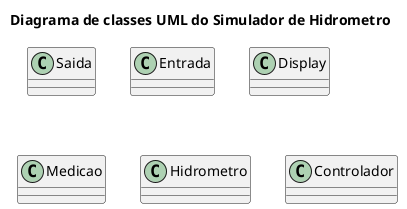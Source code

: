 @startuml
title Diagrama de classes UML do Simulador de Hidrometro

class Saida {

}

class Entrada {

}

class Display {

}

class Medicao {

}

class Hidrometro {

}

class Controlador {

}

@enduml